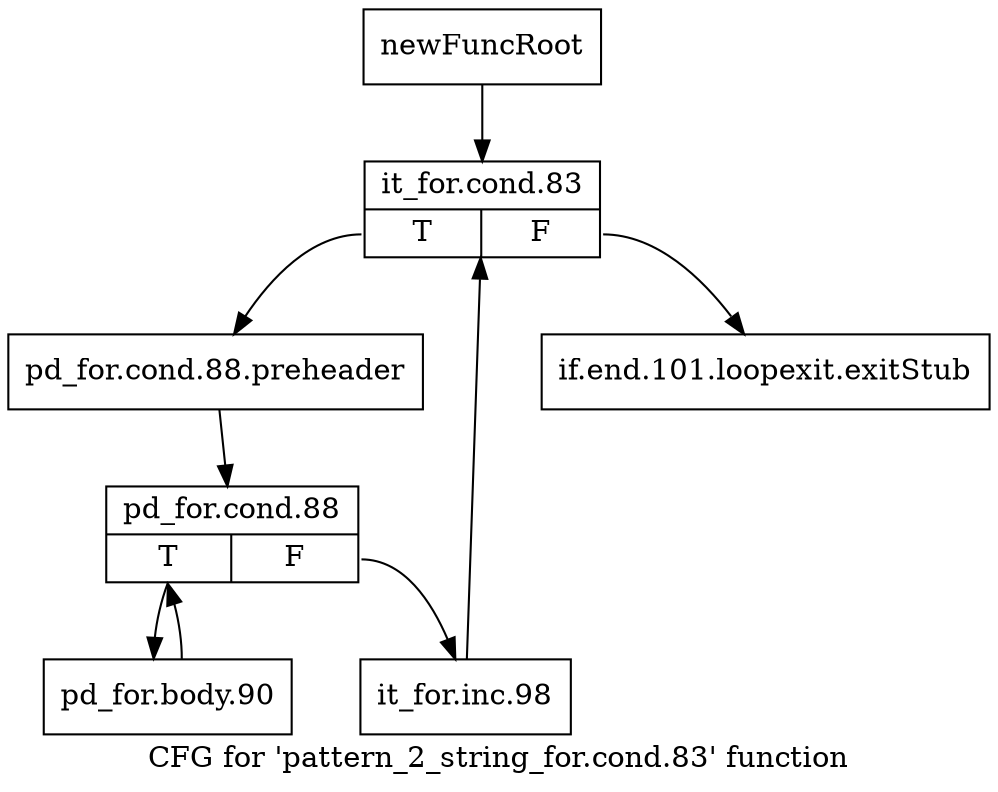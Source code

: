 digraph "CFG for 'pattern_2_string_for.cond.83' function" {
	label="CFG for 'pattern_2_string_for.cond.83' function";

	Node0x48a3cd0 [shape=record,label="{newFuncRoot}"];
	Node0x48a3cd0 -> Node0x48a3d70;
	Node0x48a3d20 [shape=record,label="{if.end.101.loopexit.exitStub}"];
	Node0x48a3d70 [shape=record,label="{it_for.cond.83|{<s0>T|<s1>F}}"];
	Node0x48a3d70:s0 -> Node0x48a4230;
	Node0x48a3d70:s1 -> Node0x48a3d20;
	Node0x48a4230 [shape=record,label="{pd_for.cond.88.preheader}"];
	Node0x48a4230 -> Node0x48a4280;
	Node0x48a4280 [shape=record,label="{pd_for.cond.88|{<s0>T|<s1>F}}"];
	Node0x48a4280:s0 -> Node0x48a4320;
	Node0x48a4280:s1 -> Node0x48a42d0;
	Node0x48a42d0 [shape=record,label="{it_for.inc.98}"];
	Node0x48a42d0 -> Node0x48a3d70;
	Node0x48a4320 [shape=record,label="{pd_for.body.90}"];
	Node0x48a4320 -> Node0x48a4280;
}
